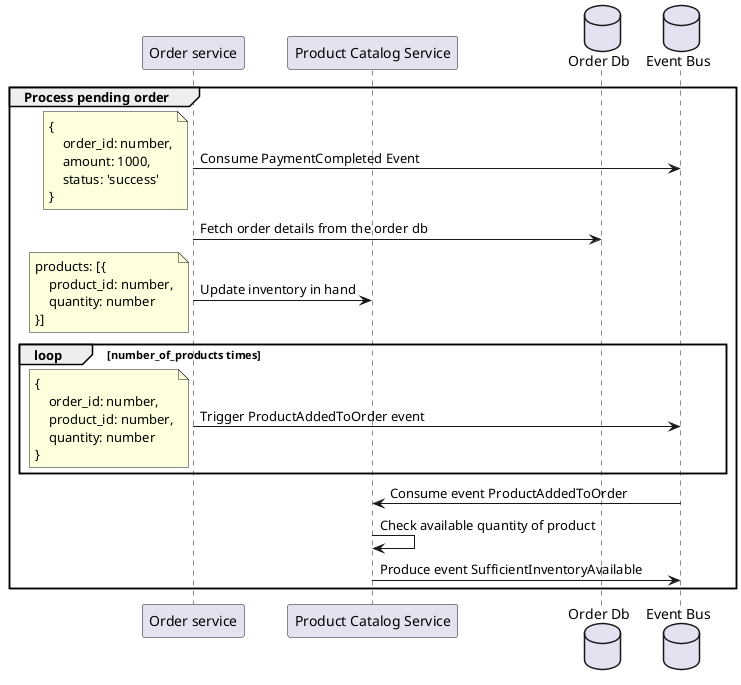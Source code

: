 @startuml
'https://plantuml.com/sequence-diagram

participant "Order service" as order
participant "Product Catalog Service" as product
database "Order Db" as orderDb
database "Event Bus" as kafka

group Process pending order

    order -> kafka : Consume PaymentCompleted Event
    note left
        {
            order_id: number,
            amount: 1000,
            status: 'success'
        }
    end note
    order -> orderDb : Fetch order details from the order db

    order -> product : Update inventory in hand
    note left
        products: [{
            product_id: number,
            quantity: number
        }]
    end note

    loop number_of_products times
        order -> kafka : Trigger ProductAddedToOrder event
        note left
            {
                order_id: number,
                product_id: number,
                quantity: number
            }
        end note
    end

    kafka -> product : Consume event ProductAddedToOrder
    product -> product : Check available quantity of product
    product -> kafka : Produce event SufficientInventoryAvailable

end

@enduml